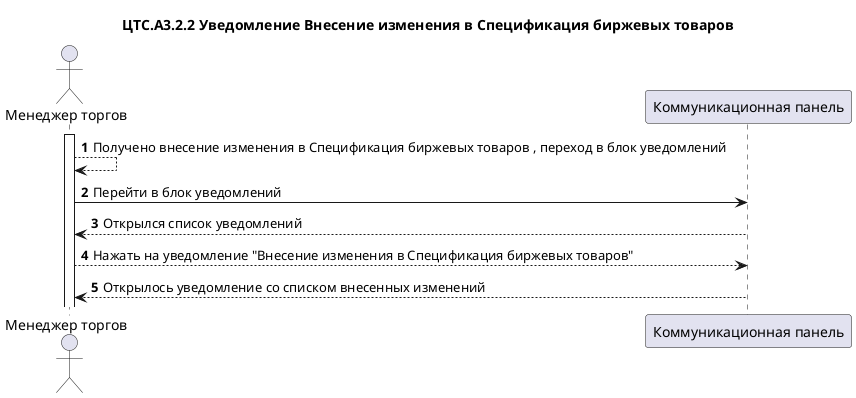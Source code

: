 @startuml "A3.2.Корректировка товара допущенного к торгам"
title "ЦТС.А3.2.2 Уведомление Внесение изменения в Спецификация биржевых товаров"

actor "Менеджер торгов" as User_CTS
participant "Коммуникационная панель" as CommunicationPanel

autonumber
activate User_CTS
User_CTS-->User_CTS: Получено внесение изменения в Спецификация биржевых товаров , переход в блок уведомлений

User_CTS->CommunicationPanel: Перейти в блок уведомлений
CommunicationPanel-->User_CTS: Открылся список уведомлений
User_CTS-->CommunicationPanel: Нажать на уведомление "Внесение изменения в Спецификация биржевых товаров"
CommunicationPanel-->User_CTS: Открылось уведомление со списком внесенных изменений


@enduml
